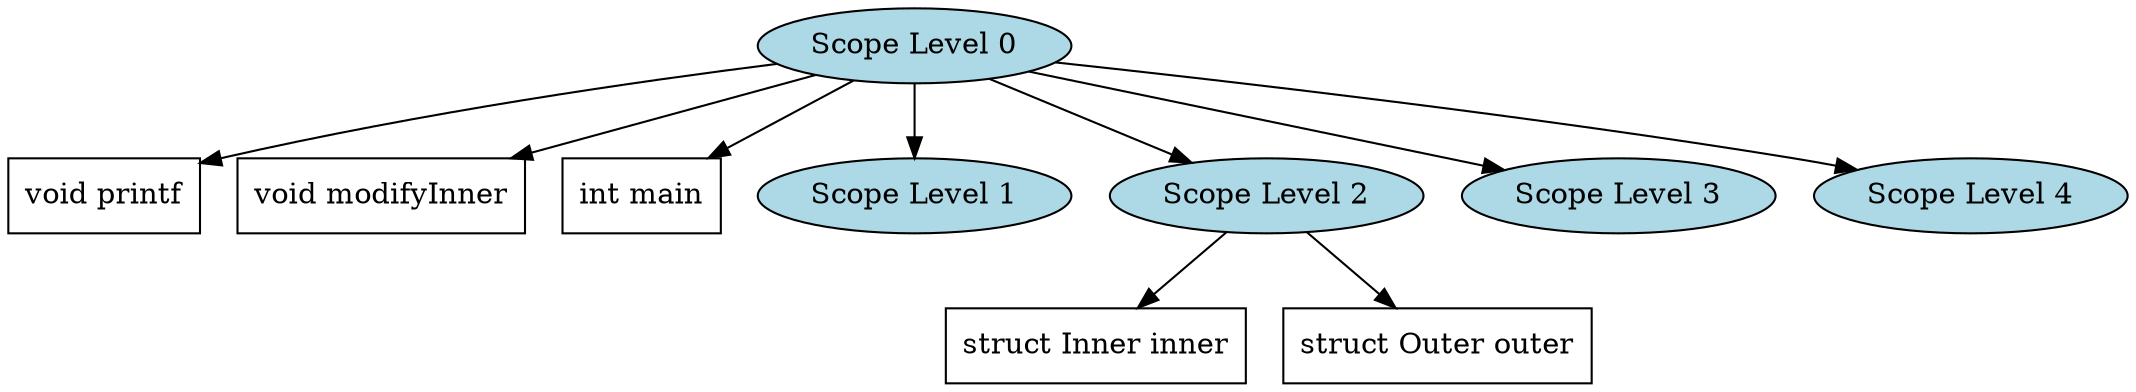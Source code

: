 digraph SymbolTable {
  node1 [label="Scope Level 0", style=filled, fillcolor=lightblue];
  node1 -> node1_printf [color=black];
  node1_printf [label="void printf", shape=box, style=filled, fillcolor=white];
  node1 -> node1_modifyInner [color=black];
  node1_modifyInner [label="void modifyInner", shape=box, style=filled, fillcolor=white];
  node1 -> node1_main [color=black];
  node1_main [label="int main", shape=box, style=filled, fillcolor=white];
  node2 [label="Scope Level 1", style=filled, fillcolor=lightblue];
  node1 -> node2;
  node3 [label="Scope Level 2", style=filled, fillcolor=lightblue];
  node1 -> node3;
  node3 -> node3_inner [color=black];
  node3_inner [label="struct Inner inner", shape=box, style=filled, fillcolor=white];
  node3 -> node3_outer [color=black];
  node3_outer [label="struct Outer outer", shape=box, style=filled, fillcolor=white];
  node4 [label="Scope Level 3", style=filled, fillcolor=lightblue];
  node1 -> node4;
  node5 [label="Scope Level 4", style=filled, fillcolor=lightblue];
  node1 -> node5;
}
